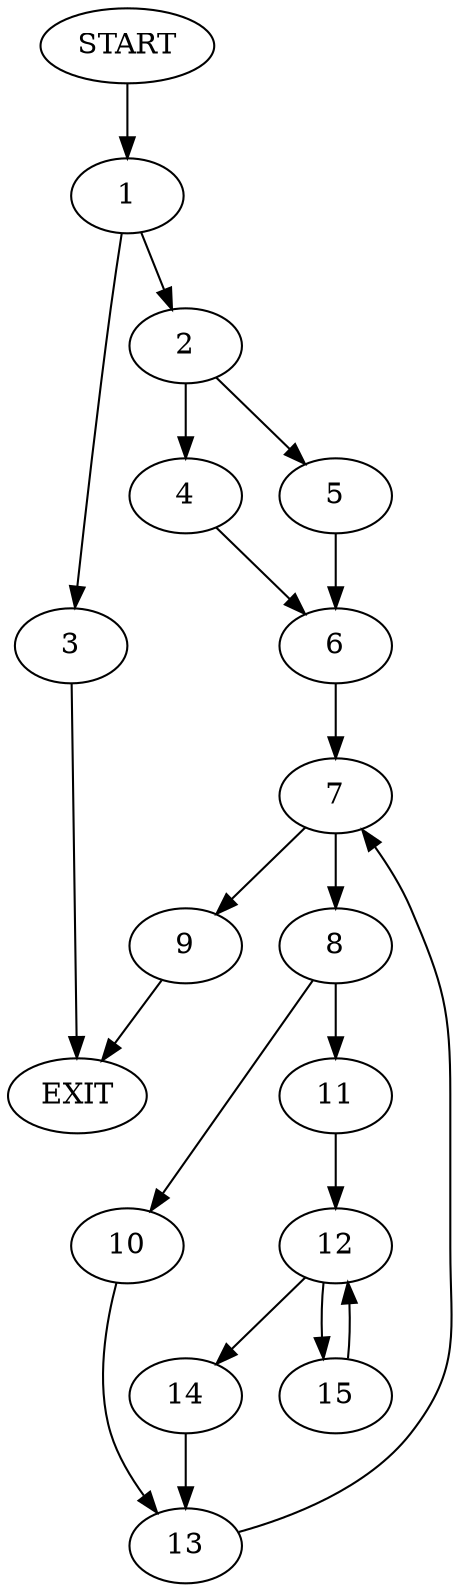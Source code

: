 digraph {
0 [label="START"]
16 [label="EXIT"]
0 -> 1
1 -> 2
1 -> 3
2 -> 4
2 -> 5
3 -> 16
5 -> 6
4 -> 6
6 -> 7
7 -> 8
7 -> 9
8 -> 10
8 -> 11
9 -> 16
11 -> 12
10 -> 13
13 -> 7
12 -> 14
12 -> 15
15 -> 12
14 -> 13
}
